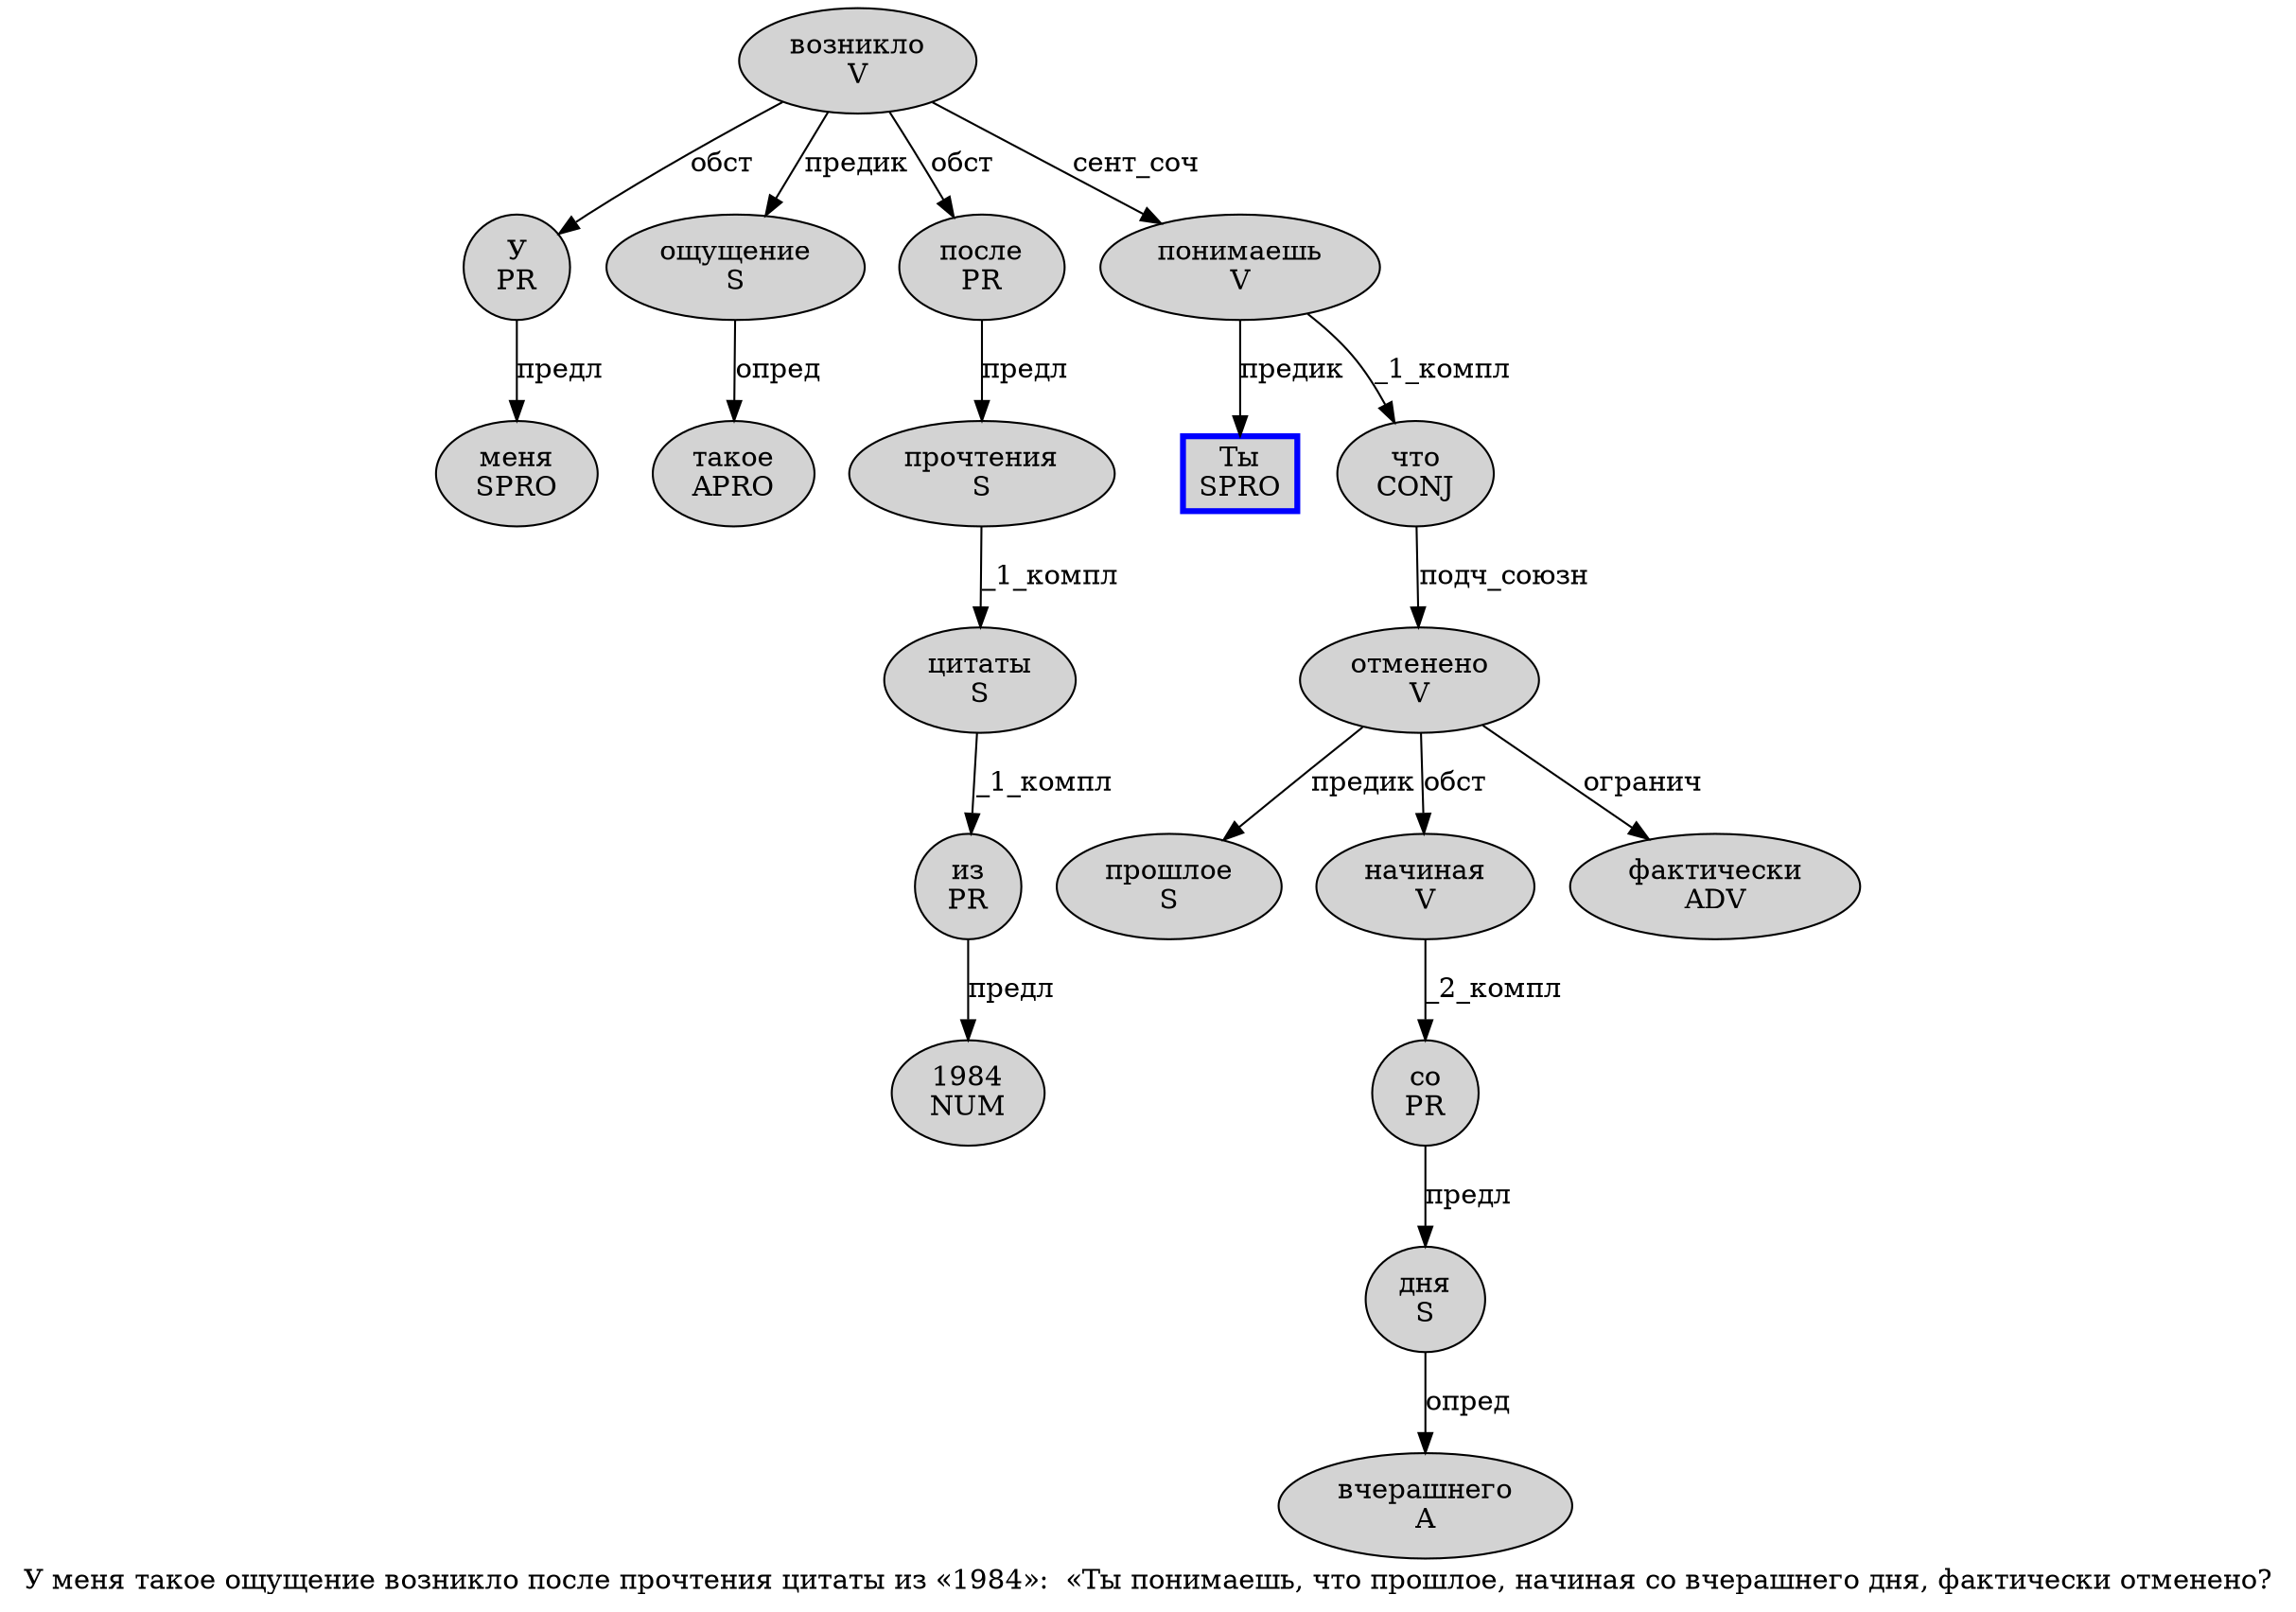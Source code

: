 digraph SENTENCE_3726 {
	graph [label="У меня такое ощущение возникло после прочтения цитаты из «1984»:  «Ты понимаешь, что прошлое, начиная со вчерашнего дня, фактически отменено?"]
	node [style=filled]
		0 [label="У
PR" color="" fillcolor=lightgray penwidth=1 shape=ellipse]
		1 [label="меня
SPRO" color="" fillcolor=lightgray penwidth=1 shape=ellipse]
		2 [label="такое
APRO" color="" fillcolor=lightgray penwidth=1 shape=ellipse]
		3 [label="ощущение
S" color="" fillcolor=lightgray penwidth=1 shape=ellipse]
		4 [label="возникло
V" color="" fillcolor=lightgray penwidth=1 shape=ellipse]
		5 [label="после
PR" color="" fillcolor=lightgray penwidth=1 shape=ellipse]
		6 [label="прочтения
S" color="" fillcolor=lightgray penwidth=1 shape=ellipse]
		7 [label="цитаты
S" color="" fillcolor=lightgray penwidth=1 shape=ellipse]
		8 [label="из
PR" color="" fillcolor=lightgray penwidth=1 shape=ellipse]
		10 [label="1984
NUM" color="" fillcolor=lightgray penwidth=1 shape=ellipse]
		14 [label="Ты
SPRO" color=blue fillcolor=lightgray penwidth=3 shape=box]
		15 [label="понимаешь
V" color="" fillcolor=lightgray penwidth=1 shape=ellipse]
		17 [label="что
CONJ" color="" fillcolor=lightgray penwidth=1 shape=ellipse]
		18 [label="прошлое
S" color="" fillcolor=lightgray penwidth=1 shape=ellipse]
		20 [label="начиная
V" color="" fillcolor=lightgray penwidth=1 shape=ellipse]
		21 [label="со
PR" color="" fillcolor=lightgray penwidth=1 shape=ellipse]
		22 [label="вчерашнего
A" color="" fillcolor=lightgray penwidth=1 shape=ellipse]
		23 [label="дня
S" color="" fillcolor=lightgray penwidth=1 shape=ellipse]
		25 [label="фактически
ADV" color="" fillcolor=lightgray penwidth=1 shape=ellipse]
		26 [label="отменено
V" color="" fillcolor=lightgray penwidth=1 shape=ellipse]
			26 -> 18 [label="предик"]
			26 -> 20 [label="обст"]
			26 -> 25 [label="огранич"]
			15 -> 14 [label="предик"]
			15 -> 17 [label="_1_компл"]
			6 -> 7 [label="_1_компл"]
			4 -> 0 [label="обст"]
			4 -> 3 [label="предик"]
			4 -> 5 [label="обст"]
			4 -> 15 [label="сент_соч"]
			7 -> 8 [label="_1_компл"]
			20 -> 21 [label="_2_компл"]
			3 -> 2 [label="опред"]
			0 -> 1 [label="предл"]
			8 -> 10 [label="предл"]
			5 -> 6 [label="предл"]
			21 -> 23 [label="предл"]
			23 -> 22 [label="опред"]
			17 -> 26 [label="подч_союзн"]
}